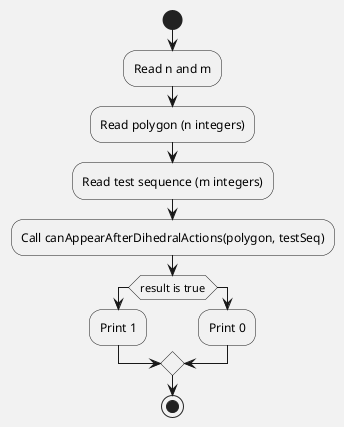 @startuml TD

skinparam BackgroundColor #F2F2F2

start
:Read n and m;
:Read polygon (n integers);
:Read test sequence (m integers);
:Call canAppearAfterDihedralActions(polygon, testSeq);

if (result is true) then
    :Print 1;
else
    :Print 0;
endif
stop

@enduml